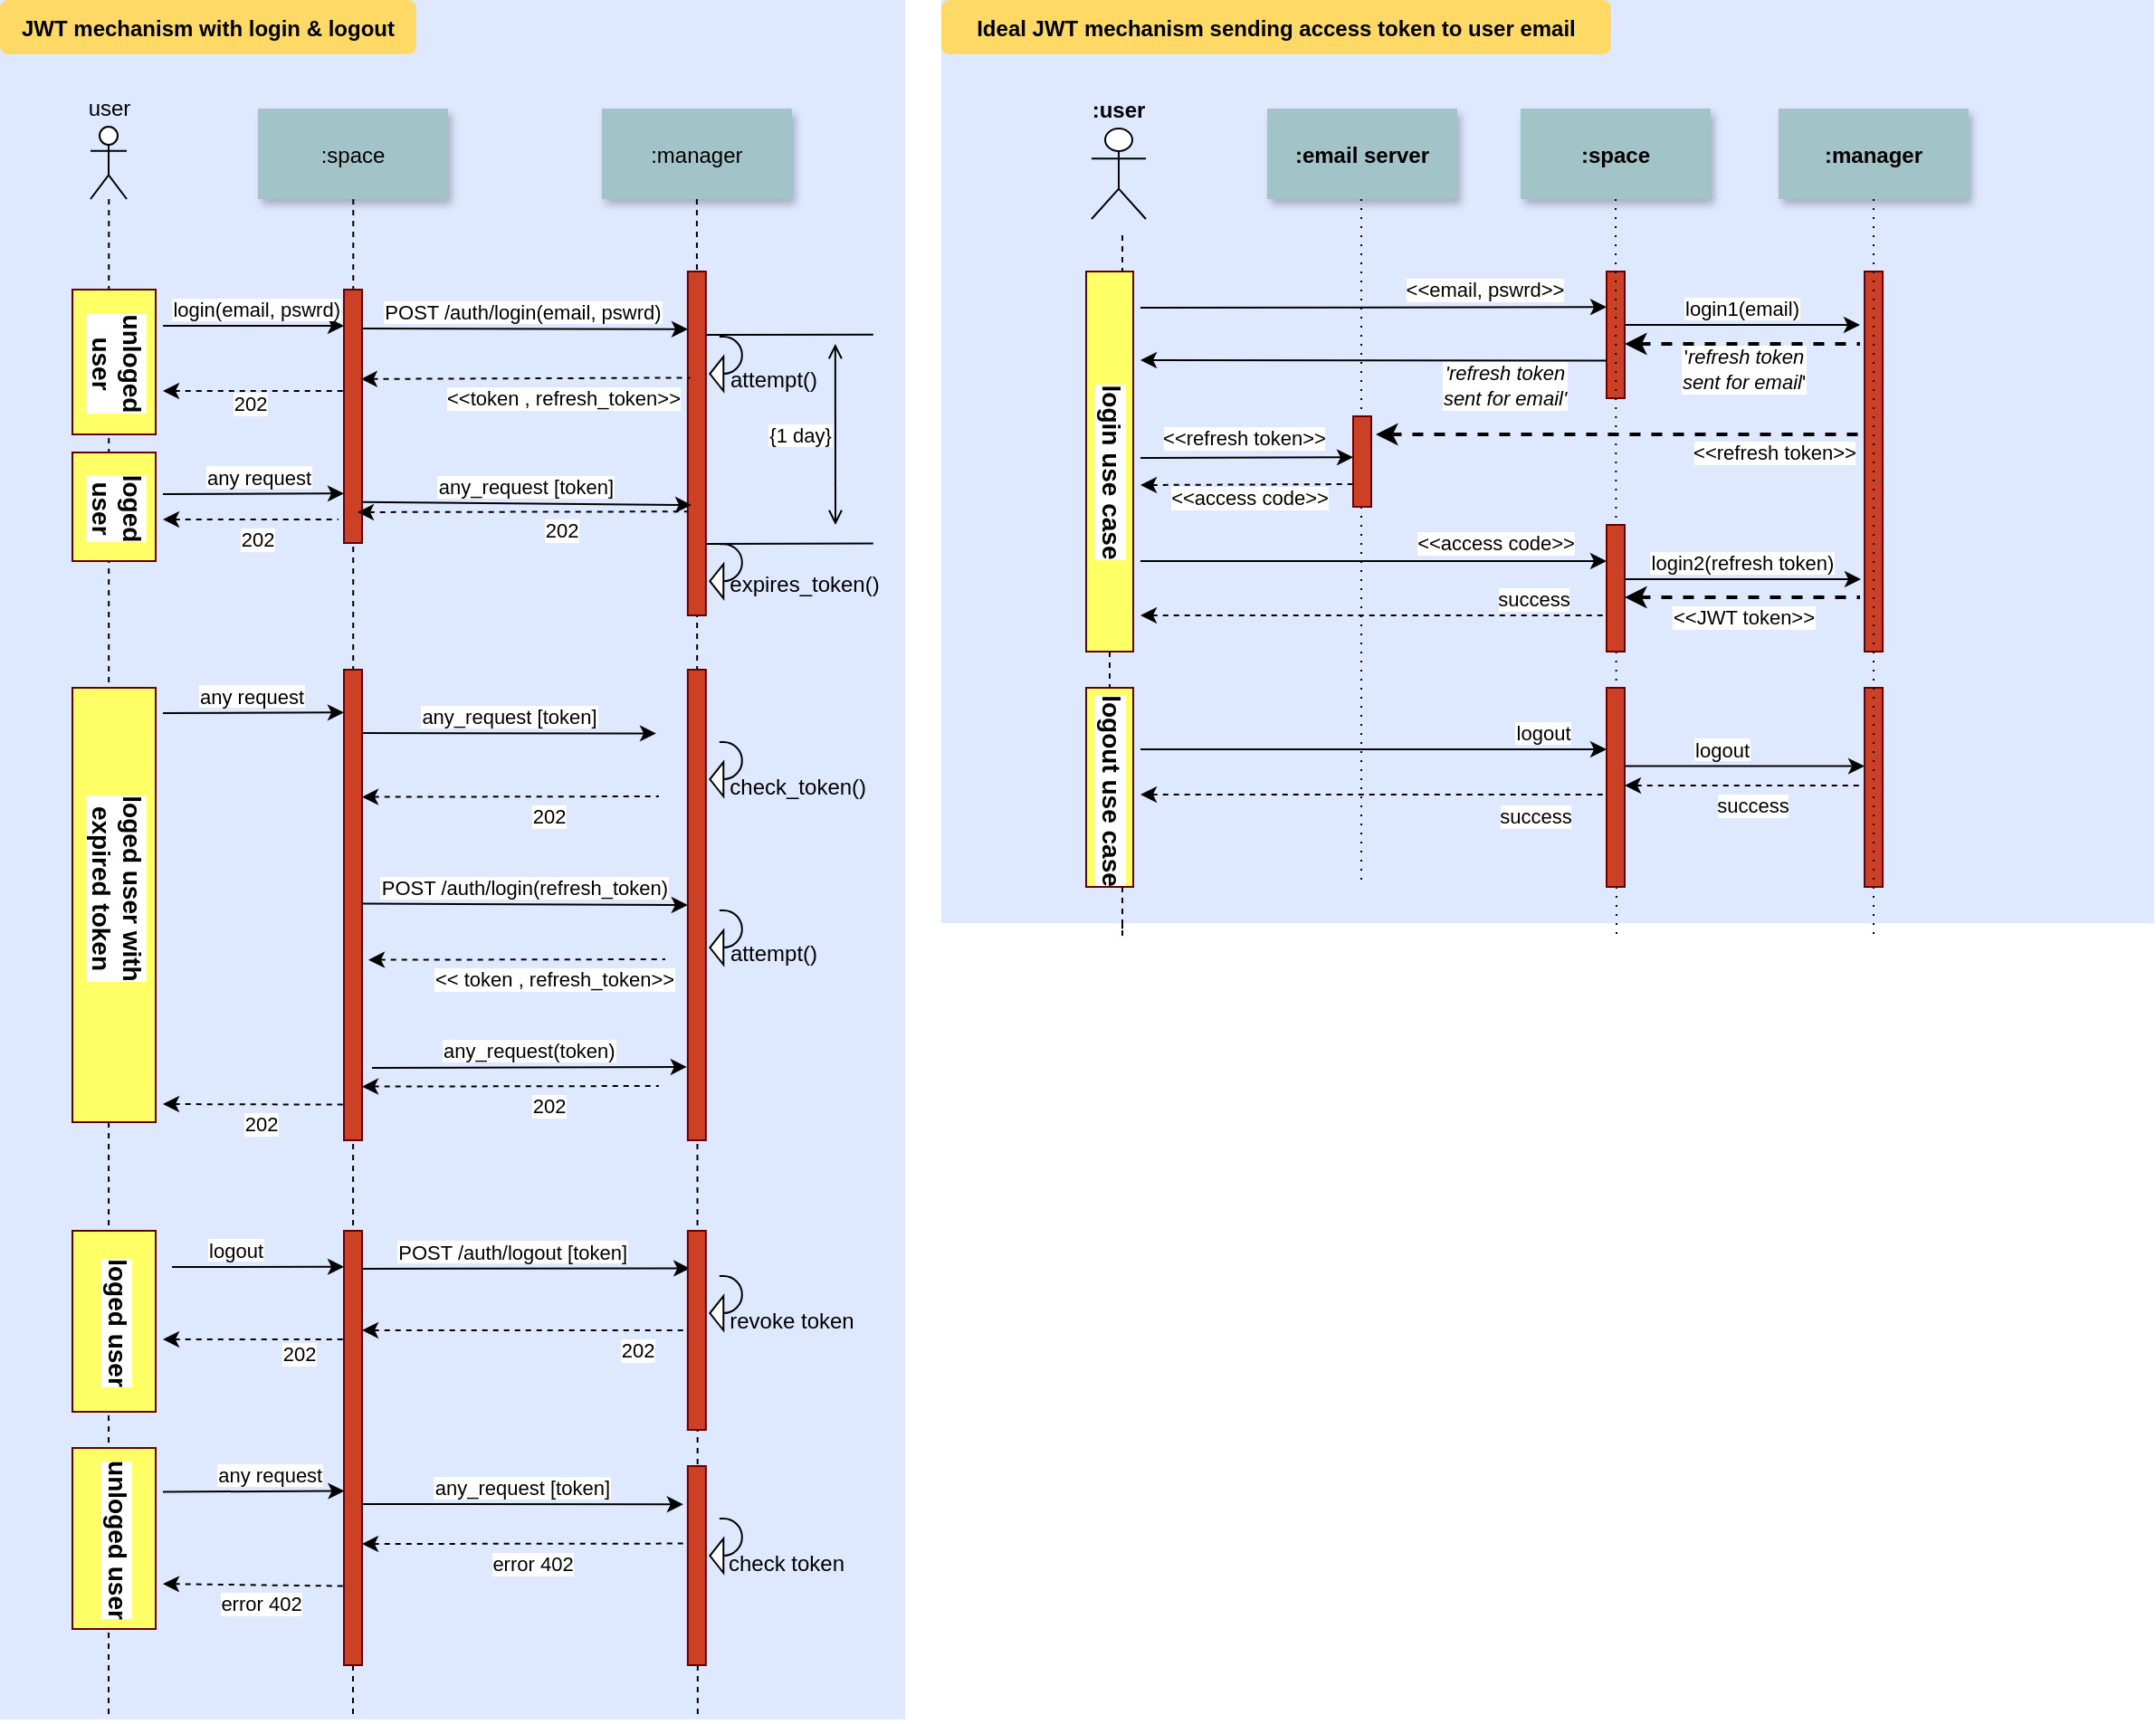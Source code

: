 <mxfile version="13.5.3" type="device"><diagram name="Page-1" id="9361dd3d-8414-5efd-6122-117bd74ce7a7"><mxGraphModel dx="1126" dy="624" grid="1" gridSize="10" guides="1" tooltips="1" connect="1" arrows="1" fold="1" page="0" pageScale="1.5" pageWidth="826" pageHeight="1169" background="#ffffff" math="0" shadow="0"><root><mxCell id="0"/><mxCell id="1" parent="0"/><mxCell id="69" value="" style="fillColor=#DEE8FF;strokeColor=none" parent="1" vertex="1"><mxGeometry x="10" width="500" height="950" as="geometry"/></mxCell><mxCell id="6tlUhuIi8tDVQOnIdH7v-151" value="" style="edgeStyle=elbowEdgeStyle;elbow=horizontal;endArrow=none;dashed=1" parent="1" edge="1"><mxGeometry x="94.0" y="310" width="100" height="100" as="geometry"><mxPoint x="70.143" y="110" as="sourcePoint"/><mxPoint x="70" y="950.0" as="targetPoint"/></mxGeometry></mxCell><mxCell id="8" value="" style="edgeStyle=none;endArrow=none;dashed=1" parent="1" source="7" edge="1"><mxGeometry x="319.765" y="165" width="100" height="100" as="geometry"><mxPoint x="394.689" y="110" as="sourcePoint"/><mxPoint x="395.43" y="950" as="targetPoint"/></mxGeometry></mxCell><mxCell id="33" value="" style="edgeStyle=elbowEdgeStyle;elbow=horizontal;endArrow=none;dashed=1" parent="1" edge="1"><mxGeometry x="229.0" y="310" width="100" height="100" as="geometry"><mxPoint x="205.143" y="110" as="sourcePoint"/><mxPoint x="205" y="950" as="targetPoint"/></mxGeometry></mxCell><mxCell id="6tlUhuIi8tDVQOnIdH7v-146" value="" style="strokeColor=#660000;fillColor=#FFFF66;horizontal=1;" parent="1" vertex="1"><mxGeometry x="50" y="800" width="46" height="100" as="geometry"/></mxCell><mxCell id="6tlUhuIi8tDVQOnIdH7v-145" value="" style="strokeColor=#660000;fillColor=#FFFF66;horizontal=1;" parent="1" vertex="1"><mxGeometry x="50" y="680" width="46" height="100" as="geometry"/></mxCell><mxCell id="6tlUhuIi8tDVQOnIdH7v-141" value="" style="strokeColor=#660000;fillColor=#FFFF66;horizontal=1;" parent="1" vertex="1"><mxGeometry x="50" y="380" width="46" height="240" as="geometry"/></mxCell><mxCell id="6tlUhuIi8tDVQOnIdH7v-136" value="" style="strokeColor=#660000;fillColor=#FFFF66;horizontal=1;" parent="1" vertex="1"><mxGeometry x="50" y="250" width="46" height="60" as="geometry"/></mxCell><mxCell id="6tlUhuIi8tDVQOnIdH7v-134" value="" style="strokeColor=#660000;fillColor=#FFFF66;horizontal=1;" parent="1" vertex="1"><mxGeometry x="50" y="160" width="46" height="80" as="geometry"/></mxCell><mxCell id="HkiXsHCEsJmDDIfT9yJ9-106" value="" style="fillColor=#DEE8FF;strokeColor=none" parent="1" vertex="1"><mxGeometry x="530" width="670" height="510" as="geometry"/></mxCell><mxCell id="HkiXsHCEsJmDDIfT9yJ9-195" value="" style="strokeColor=#660000;fillColor=#FFFF66;horizontal=1;" parent="1" vertex="1"><mxGeometry x="610" y="380" width="26" height="110" as="geometry"/></mxCell><mxCell id="HkiXsHCEsJmDDIfT9yJ9-185" value="" style="strokeColor=#660000;fillColor=#FFFF66;horizontal=1;" parent="1" vertex="1"><mxGeometry x="610" y="150" width="26" height="210" as="geometry"/></mxCell><mxCell id="HkiXsHCEsJmDDIfT9yJ9-160" value="" style="edgeStyle=elbowEdgeStyle;elbow=horizontal;endArrow=none;dashed=1;dashPattern=1 4;" parent="1" source="HkiXsHCEsJmDDIfT9yJ9-150" edge="1"><mxGeometry x="787.5" y="310" width="100" height="100" as="geometry"><mxPoint x="763.172" y="110" as="sourcePoint"/><mxPoint x="762" y="490" as="targetPoint"/></mxGeometry></mxCell><mxCell id="2" value="" style="fillColor=#CC4125;strokeColor=#660000" parent="1" vertex="1"><mxGeometry x="200" y="160" width="10" height="140" as="geometry"/></mxCell><mxCell id="3" value="login(email, pswrd)" style="edgeStyle=none;verticalLabelPosition=top;verticalAlign=bottom;labelPosition=left;align=right" parent="1" edge="1"><mxGeometry width="100" height="100" as="geometry"><mxPoint x="100" y="180" as="sourcePoint"/><mxPoint x="200" y="180" as="targetPoint"/><mxPoint x="50" as="offset"/></mxGeometry></mxCell><mxCell id="4" value=":space" style="shadow=1;fillColor=#A2C4C9;strokeColor=none" parent="1" vertex="1"><mxGeometry x="152.5" y="60" width="105" height="50" as="geometry"/></mxCell><mxCell id="6" value="" style="fillColor=#CC4125;strokeColor=#660000" parent="1" vertex="1"><mxGeometry x="389.93" y="150" width="10" height="190" as="geometry"/></mxCell><mxCell id="7" value=":manager" style="shadow=1;fillColor=#A2C4C9;strokeColor=none" parent="1" vertex="1"><mxGeometry x="342.43" y="60" width="105" height="50" as="geometry"/></mxCell><mxCell id="9" value="POST /auth/login(email, pswrd)" style="edgeStyle=none;verticalLabelPosition=top;verticalAlign=bottom;entryX=0.007;entryY=0.168;entryDx=0;entryDy=0;entryPerimeter=0;" parent="1" edge="1" target="6"><mxGeometry width="100" height="100" as="geometry"><mxPoint x="210" y="181.5" as="sourcePoint"/><mxPoint x="372" y="182" as="targetPoint"/><mxPoint x="-1" as="offset"/></mxGeometry></mxCell><mxCell id="11" value="" style="edgeStyle=none;verticalLabelPosition=top;verticalAlign=bottom;endArrow=none;startArrow=classic;dashed=1;entryX=0.135;entryY=0.309;entryDx=0;entryDy=0;entryPerimeter=0;" parent="1" edge="1" target="6"><mxGeometry x="219.39" y="121.929" width="100" height="100" as="geometry"><mxPoint x="209.39" y="209.429" as="sourcePoint"/><mxPoint x="372.5" y="209.41" as="targetPoint"/></mxGeometry></mxCell><mxCell id="HkiXsHCEsJmDDIfT9yJ9-90" value="&amp;lt;&amp;lt;token , refresh_token&amp;gt;&amp;gt;" style="edgeLabel;html=1;align=center;verticalAlign=middle;resizable=0;points=[];" parent="11" vertex="1" connectable="0"><mxGeometry relative="1" as="geometry"><mxPoint x="20.43" y="10.42" as="offset"/></mxGeometry></mxCell><mxCell id="12" value="" style="edgeStyle=none;verticalLabelPosition=top;verticalAlign=bottom;labelPosition=left;align=right;endArrow=none;startArrow=classic;dashed=1" parent="1" edge="1"><mxGeometry x="110" y="115.999" width="100" height="100" as="geometry"><mxPoint x="100" y="216" as="sourcePoint"/><mxPoint x="200" y="215.999" as="targetPoint"/></mxGeometry></mxCell><mxCell id="HkiXsHCEsJmDDIfT9yJ9-94" value="202" style="edgeLabel;html=1;align=center;verticalAlign=middle;resizable=0;points=[];" parent="12" vertex="1" connectable="0"><mxGeometry relative="1" as="geometry"><mxPoint x="-2.33" y="7" as="offset"/></mxGeometry></mxCell><mxCell id="44" value="" style="edgeStyle=none;dashed=1;endArrow=none" parent="1" source="6tlUhuIi8tDVQOnIdH7v-107" edge="1"><mxGeometry x="50" y="290" width="100" height="100" as="geometry"><mxPoint x="50" y="390" as="sourcePoint"/><mxPoint x="205" y="480" as="targetPoint"/></mxGeometry></mxCell><mxCell id="52" value="" style="edgeStyle=none;endArrow=none;dashed=1" parent="1" source="6tlUhuIi8tDVQOnIdH7v-115" edge="1"><mxGeometry x="424.001" y="329.697" width="100" height="100" as="geometry"><mxPoint x="499.166" y="274.697" as="sourcePoint"/><mxPoint x="395.43" y="480" as="targetPoint"/></mxGeometry></mxCell><mxCell id="71" value="JWT mechanism with login &amp; logout" style="rounded=1;fontStyle=1;fillColor=#FFD966;strokeColor=none" parent="1" vertex="1"><mxGeometry x="10" width="230" height="30" as="geometry"/></mxCell><mxCell id="HkiXsHCEsJmDDIfT9yJ9-89" value="" style="shape=umlActor;verticalLabelPosition=bottom;verticalAlign=top;html=1;outlineConnect=0;" parent="1" vertex="1"><mxGeometry x="60" y="70" width="20" height="40" as="geometry"/></mxCell><mxCell id="HkiXsHCEsJmDDIfT9yJ9-98" value="logout" style="edgeStyle=none;verticalLabelPosition=top;verticalAlign=bottom;labelPosition=left;align=right;entryX=0;entryY=0.083;entryDx=0;entryDy=0;entryPerimeter=0;" parent="1" target="HkiXsHCEsJmDDIfT9yJ9-99" edge="1"><mxGeometry x="-5" y="320" width="100" height="100" as="geometry"><mxPoint x="105" y="700" as="sourcePoint"/><mxPoint x="195" y="700" as="targetPoint"/><mxPoint x="5" as="offset"/></mxGeometry></mxCell><mxCell id="HkiXsHCEsJmDDIfT9yJ9-99" value="" style="fillColor=#CC4125;strokeColor=#660000" parent="1" vertex="1"><mxGeometry x="200" y="680" width="10" height="240" as="geometry"/></mxCell><mxCell id="HkiXsHCEsJmDDIfT9yJ9-100" value="POST /auth/logout [token]" style="edgeStyle=none;verticalLabelPosition=top;verticalAlign=bottom;labelPosition=left;align=right;entryX=0.117;entryY=0.189;entryDx=0;entryDy=0;entryPerimeter=0;" parent="1" target="HkiXsHCEsJmDDIfT9yJ9-101" edge="1"><mxGeometry width="100" height="100" as="geometry"><mxPoint x="210" y="701" as="sourcePoint"/><mxPoint x="366" y="697" as="targetPoint"/><mxPoint x="58" as="offset"/></mxGeometry></mxCell><mxCell id="HkiXsHCEsJmDDIfT9yJ9-101" value="" style="fillColor=#CC4125;strokeColor=#660000" parent="1" vertex="1"><mxGeometry x="389.93" y="680" width="10" height="110" as="geometry"/></mxCell><mxCell id="HkiXsHCEsJmDDIfT9yJ9-102" value="" style="edgeStyle=none;verticalLabelPosition=top;verticalAlign=bottom;endArrow=none;startArrow=classic;dashed=1;entryX=0;entryY=0.5;entryDx=0;entryDy=0;" parent="1" target="HkiXsHCEsJmDDIfT9yJ9-101" edge="1"><mxGeometry x="215" y="647.499" width="100" height="100" as="geometry"><mxPoint x="210" y="735" as="sourcePoint"/><mxPoint x="335" y="734.999" as="targetPoint"/></mxGeometry></mxCell><mxCell id="HkiXsHCEsJmDDIfT9yJ9-103" value="202" style="edgeLabel;html=1;align=center;verticalAlign=middle;resizable=0;points=[];" parent="HkiXsHCEsJmDDIfT9yJ9-102" vertex="1" connectable="0"><mxGeometry relative="1" as="geometry"><mxPoint x="61.55" y="10.42" as="offset"/></mxGeometry></mxCell><mxCell id="HkiXsHCEsJmDDIfT9yJ9-104" value="" style="edgeStyle=none;verticalLabelPosition=top;verticalAlign=bottom;endArrow=none;startArrow=classic;dashed=1" parent="1" edge="1"><mxGeometry x="70" y="652.499" width="100" height="100" as="geometry"><mxPoint x="100" y="740" as="sourcePoint"/><mxPoint x="200" y="740" as="targetPoint"/></mxGeometry></mxCell><mxCell id="HkiXsHCEsJmDDIfT9yJ9-105" value="202" style="edgeLabel;html=1;align=center;verticalAlign=middle;resizable=0;points=[];" parent="HkiXsHCEsJmDDIfT9yJ9-104" vertex="1" connectable="0"><mxGeometry relative="1" as="geometry"><mxPoint x="24.86" y="8" as="offset"/></mxGeometry></mxCell><mxCell id="HkiXsHCEsJmDDIfT9yJ9-108" value="" style="edgeStyle=none;verticalLabelPosition=top;verticalAlign=bottom;labelPosition=left;align=right" parent="1" edge="1"><mxGeometry width="100" height="100" as="geometry"><mxPoint x="640" y="170" as="sourcePoint"/><mxPoint x="897.5" y="169.66" as="targetPoint"/><mxPoint x="101" as="offset"/></mxGeometry></mxCell><mxCell id="HkiXsHCEsJmDDIfT9yJ9-109" value=":space" style="shadow=1;fillColor=#A2C4C9;strokeColor=none;fontStyle=1" parent="1" vertex="1"><mxGeometry x="850" y="60" width="105" height="50" as="geometry"/></mxCell><mxCell id="HkiXsHCEsJmDDIfT9yJ9-110" value="" style="fillColor=#CC4125;strokeColor=#660000" parent="1" vertex="1"><mxGeometry x="1040" y="150" width="10" height="210" as="geometry"/></mxCell><mxCell id="HkiXsHCEsJmDDIfT9yJ9-111" value=":manager" style="shadow=1;fillColor=#A2C4C9;strokeColor=none;fontStyle=1" parent="1" vertex="1"><mxGeometry x="992.5" y="60" width="105" height="50" as="geometry"/></mxCell><mxCell id="HkiXsHCEsJmDDIfT9yJ9-113" value="login1(email)" style="edgeStyle=none;verticalLabelPosition=top;verticalAlign=bottom" parent="1" edge="1"><mxGeometry x="917.5" y="92" width="100" height="100" as="geometry"><mxPoint x="907.5" y="179.5" as="sourcePoint"/><mxPoint x="1037.5" y="179.5" as="targetPoint"/></mxGeometry></mxCell><mxCell id="HkiXsHCEsJmDDIfT9yJ9-114" value="" style="edgeStyle=none;verticalLabelPosition=top;verticalAlign=bottom;endArrow=none;startArrow=classic;dashed=1;strokeWidth=2;" parent="1" edge="1"><mxGeometry x="917.5" y="102.499" width="100" height="100" as="geometry"><mxPoint x="907.5" y="189.999" as="sourcePoint"/><mxPoint x="1037.5" y="189.999" as="targetPoint"/></mxGeometry></mxCell><mxCell id="HkiXsHCEsJmDDIfT9yJ9-115" value="'&lt;i&gt;refresh token&lt;br&gt;sent for email&lt;/i&gt;'" style="edgeLabel;html=1;align=center;verticalAlign=middle;resizable=0;points=[];" parent="HkiXsHCEsJmDDIfT9yJ9-114" vertex="1" connectable="0"><mxGeometry relative="1" as="geometry"><mxPoint y="14" as="offset"/></mxGeometry></mxCell><mxCell id="HkiXsHCEsJmDDIfT9yJ9-151" value="&amp;lt;&amp;lt;refresh token&amp;gt;&amp;gt;" style="edgeLabel;html=1;align=center;verticalAlign=middle;resizable=0;points=[];" parent="HkiXsHCEsJmDDIfT9yJ9-114" vertex="1" connectable="0"><mxGeometry relative="1" as="geometry"><mxPoint x="17.5" y="60" as="offset"/></mxGeometry></mxCell><mxCell id="HkiXsHCEsJmDDIfT9yJ9-163" value="&amp;lt;&amp;lt;access code&amp;gt;&amp;gt;" style="edgeLabel;html=1;align=center;verticalAlign=middle;resizable=0;points=[];" parent="HkiXsHCEsJmDDIfT9yJ9-114" vertex="1" connectable="0"><mxGeometry relative="1" as="geometry"><mxPoint x="-272.33" y="85" as="offset"/></mxGeometry></mxCell><mxCell id="HkiXsHCEsJmDDIfT9yJ9-116" value="" style="edgeStyle=none;verticalLabelPosition=top;verticalAlign=bottom;labelPosition=left;align=right;endArrow=none;startArrow=classic;dashed=1;entryX=0;entryY=0.75;entryDx=0;entryDy=0;" parent="1" target="HkiXsHCEsJmDDIfT9yJ9-159" edge="1"><mxGeometry x="660" y="169.999" width="100" height="100" as="geometry"><mxPoint x="640" y="268" as="sourcePoint"/><mxPoint x="750" y="269.999" as="targetPoint"/></mxGeometry></mxCell><mxCell id="HkiXsHCEsJmDDIfT9yJ9-119" value="" style="edgeStyle=none;dashed=1;endArrow=none;exitX=0.5;exitY=1;exitDx=0;exitDy=0;dashPattern=1 4;" parent="1" source="HkiXsHCEsJmDDIfT9yJ9-187" edge="1"><mxGeometry x="747.5" y="285" width="100" height="100" as="geometry"><mxPoint x="747.5" y="385" as="sourcePoint"/><mxPoint x="903" y="485" as="targetPoint"/></mxGeometry></mxCell><mxCell id="HkiXsHCEsJmDDIfT9yJ9-121" value="Ideal JWT mechanism sending access token to user email" style="rounded=1;fontStyle=1;fillColor=#FFD966;strokeColor=none" parent="1" vertex="1"><mxGeometry x="530" width="370" height="30" as="geometry"/></mxCell><mxCell id="HkiXsHCEsJmDDIfT9yJ9-122" value="" style="shape=umlActor;verticalLabelPosition=bottom;verticalAlign=top;html=1;outlineConnect=0;" parent="1" vertex="1"><mxGeometry x="613" y="71" width="30" height="50" as="geometry"/></mxCell><mxCell id="HkiXsHCEsJmDDIfT9yJ9-124" value="" style="edgeStyle=none;verticalLabelPosition=top;verticalAlign=bottom;endArrow=none;startArrow=classic;dashed=1;strokeWidth=2;" parent="1" edge="1"><mxGeometry x="920" y="167.159" width="100" height="100" as="geometry"><mxPoint x="770" y="240" as="sourcePoint"/><mxPoint x="1040" y="240" as="targetPoint"/></mxGeometry></mxCell><mxCell id="HkiXsHCEsJmDDIfT9yJ9-127" value="logout" style="edgeStyle=none;verticalLabelPosition=top;verticalAlign=bottom;labelPosition=left;align=right;entryX=0;entryY=0.5;entryDx=0;entryDy=0;" parent="1" edge="1"><mxGeometry y="-21" width="100" height="100" as="geometry"><mxPoint x="640" y="414" as="sourcePoint"/><mxPoint x="897.5" y="414" as="targetPoint"/><mxPoint x="111" as="offset"/></mxGeometry></mxCell><mxCell id="HkiXsHCEsJmDDIfT9yJ9-129" value="logout" style="edgeStyle=none;verticalLabelPosition=top;verticalAlign=bottom;labelPosition=left;align=right;" parent="1" edge="1"><mxGeometry x="797" y="43.31" width="100" height="100" as="geometry"><mxPoint x="907" y="423.31" as="sourcePoint"/><mxPoint x="1040" y="423.31" as="targetPoint"/><mxPoint x="5" as="offset"/></mxGeometry></mxCell><mxCell id="HkiXsHCEsJmDDIfT9yJ9-131" value="" style="edgeStyle=none;verticalLabelPosition=top;verticalAlign=bottom;endArrow=none;startArrow=classic;dashed=1" parent="1" edge="1"><mxGeometry x="917.5" y="346.499" width="100" height="100" as="geometry"><mxPoint x="907.5" y="433.999" as="sourcePoint"/><mxPoint x="1037.5" y="433.999" as="targetPoint"/></mxGeometry></mxCell><mxCell id="HkiXsHCEsJmDDIfT9yJ9-132" value="success" style="edgeLabel;html=1;align=center;verticalAlign=middle;resizable=0;points=[];" parent="HkiXsHCEsJmDDIfT9yJ9-131" vertex="1" connectable="0"><mxGeometry relative="1" as="geometry"><mxPoint x="5" y="10.42" as="offset"/></mxGeometry></mxCell><mxCell id="HkiXsHCEsJmDDIfT9yJ9-133" value="" style="edgeStyle=none;verticalLabelPosition=top;verticalAlign=bottom;endArrow=none;startArrow=classic;dashed=1" parent="1" edge="1"><mxGeometry x="777.5" y="351.499" width="100" height="100" as="geometry"><mxPoint x="640" y="439" as="sourcePoint"/><mxPoint x="897.5" y="438.999" as="targetPoint"/></mxGeometry></mxCell><mxCell id="HkiXsHCEsJmDDIfT9yJ9-158" value="success" style="edgeLabel;html=1;align=center;verticalAlign=middle;resizable=0;points=[];" parent="HkiXsHCEsJmDDIfT9yJ9-133" vertex="1" connectable="0"><mxGeometry relative="1" as="geometry"><mxPoint x="89" y="12.0" as="offset"/></mxGeometry></mxCell><mxCell id="HkiXsHCEsJmDDIfT9yJ9-150" value=":email server" style="shadow=1;fillColor=#A2C4C9;strokeColor=none;fontStyle=1" parent="1" vertex="1"><mxGeometry x="710" y="60" width="105" height="50" as="geometry"/></mxCell><mxCell id="HkiXsHCEsJmDDIfT9yJ9-159" value="" style="fillColor=#CC4125;strokeColor=#660000" parent="1" vertex="1"><mxGeometry x="757.5" y="230" width="10" height="50" as="geometry"/></mxCell><mxCell id="HkiXsHCEsJmDDIfT9yJ9-161" value="login2(refresh token)" style="edgeStyle=none;verticalLabelPosition=top;verticalAlign=bottom" parent="1" edge="1"><mxGeometry x="917.5" y="232.5" width="100" height="100" as="geometry"><mxPoint x="907.5" y="320.0" as="sourcePoint"/><mxPoint x="1038" y="320" as="targetPoint"/></mxGeometry></mxCell><mxCell id="HkiXsHCEsJmDDIfT9yJ9-107" value="" style="fillColor=#CC4125;strokeColor=#660000" parent="1" vertex="1"><mxGeometry x="897.5" y="150" width="10" height="70" as="geometry"/></mxCell><mxCell id="HkiXsHCEsJmDDIfT9yJ9-162" value="" style="edgeStyle=none;dashed=1;endArrow=none;exitX=0.5;exitY=1;exitDx=0;exitDy=0;dashPattern=1 4;" parent="1" source="HkiXsHCEsJmDDIfT9yJ9-109" edge="1"><mxGeometry x="747.5" y="300" width="100" height="100" as="geometry"><mxPoint x="902.5" y="110" as="sourcePoint"/><mxPoint x="903" y="520" as="targetPoint"/></mxGeometry></mxCell><mxCell id="HkiXsHCEsJmDDIfT9yJ9-164" value="" style="edgeStyle=none;verticalLabelPosition=top;verticalAlign=bottom;labelPosition=left;align=right" parent="1" edge="1"><mxGeometry x="557.5" y="-127.34" width="100" height="100" as="geometry"><mxPoint x="640" y="253" as="sourcePoint"/><mxPoint x="757.5" y="252.66" as="targetPoint"/><mxPoint x="5" as="offset"/></mxGeometry></mxCell><mxCell id="HkiXsHCEsJmDDIfT9yJ9-166" value="" style="edgeStyle=none;verticalLabelPosition=top;verticalAlign=bottom;labelPosition=left;align=right" parent="1" edge="1"><mxGeometry y="-30" width="100" height="100" as="geometry"><mxPoint x="640" y="310" as="sourcePoint"/><mxPoint x="897.5" y="310" as="targetPoint"/><mxPoint x="111" y="-20" as="offset"/></mxGeometry></mxCell><mxCell id="HkiXsHCEsJmDDIfT9yJ9-167" value="" style="fillColor=#CC4125;strokeColor=#660000" parent="1" vertex="1"><mxGeometry x="897.5" y="290" width="10" height="70" as="geometry"/></mxCell><mxCell id="HkiXsHCEsJmDDIfT9yJ9-169" value="" style="edgeStyle=none;verticalLabelPosition=top;verticalAlign=bottom;endArrow=none;startArrow=classic;dashed=1;strokeWidth=2;" parent="1" edge="1"><mxGeometry x="917.5" y="242.499" width="100" height="100" as="geometry"><mxPoint x="907.5" y="329.999" as="sourcePoint"/><mxPoint x="1037.5" y="329.999" as="targetPoint"/></mxGeometry></mxCell><mxCell id="HkiXsHCEsJmDDIfT9yJ9-170" value="&amp;lt;&amp;lt;JWT token&amp;gt;&amp;gt;" style="edgeLabel;html=1;align=center;verticalAlign=middle;resizable=0;points=[];" parent="HkiXsHCEsJmDDIfT9yJ9-169" vertex="1" connectable="0"><mxGeometry relative="1" as="geometry"><mxPoint y="10.59" as="offset"/></mxGeometry></mxCell><mxCell id="HkiXsHCEsJmDDIfT9yJ9-173" value="" style="edgeStyle=none;verticalLabelPosition=top;verticalAlign=bottom;endArrow=none;startArrow=classic;dashed=1" parent="1" edge="1"><mxGeometry x="777.5" y="252.499" width="100" height="100" as="geometry"><mxPoint x="640" y="340" as="sourcePoint"/><mxPoint x="897.5" y="339.999" as="targetPoint"/></mxGeometry></mxCell><mxCell id="HkiXsHCEsJmDDIfT9yJ9-175" value="success" style="edgeLabel;html=1;align=center;verticalAlign=middle;resizable=0;points=[];" parent="HkiXsHCEsJmDDIfT9yJ9-173" vertex="1" connectable="0"><mxGeometry relative="1" as="geometry"><mxPoint x="88" y="-9.66" as="offset"/></mxGeometry></mxCell><mxCell id="HkiXsHCEsJmDDIfT9yJ9-190" value="&amp;lt;&amp;lt;access code&amp;gt;&amp;gt;" style="edgeLabel;html=1;align=center;verticalAlign=middle;resizable=0;points=[];" parent="HkiXsHCEsJmDDIfT9yJ9-173" vertex="1" connectable="0"><mxGeometry relative="1" as="geometry"><mxPoint x="67" y="-40" as="offset"/></mxGeometry></mxCell><mxCell id="HkiXsHCEsJmDDIfT9yJ9-191" value="&amp;lt;&amp;lt;email, pswrd&amp;gt;&amp;gt;" style="edgeLabel;html=1;align=center;verticalAlign=middle;resizable=0;points=[];" parent="HkiXsHCEsJmDDIfT9yJ9-173" vertex="1" connectable="0"><mxGeometry relative="1" as="geometry"><mxPoint x="61" y="-180" as="offset"/></mxGeometry></mxCell><mxCell id="HkiXsHCEsJmDDIfT9yJ9-178" value="" style="edgeStyle=elbowEdgeStyle;elbow=horizontal;endArrow=none;dashed=1;" parent="1" source="HkiXsHCEsJmDDIfT9yJ9-195" edge="1"><mxGeometry x="655.5" y="330" width="100" height="100" as="geometry"><mxPoint x="630" y="130" as="sourcePoint"/><mxPoint x="630" y="510" as="targetPoint"/><Array as="points"><mxPoint x="630" y="520"/></Array></mxGeometry></mxCell><mxCell id="HkiXsHCEsJmDDIfT9yJ9-180" value="&lt;b&gt;:user&lt;/b&gt;" style="text;html=1;strokeColor=none;fillColor=none;align=center;verticalAlign=middle;whiteSpace=wrap;rounded=0;" parent="1" vertex="1"><mxGeometry x="608" y="51" width="40" height="20" as="geometry"/></mxCell><mxCell id="HkiXsHCEsJmDDIfT9yJ9-181" value="" style="edgeStyle=none;verticalLabelPosition=top;verticalAlign=bottom;endArrow=none;startArrow=classic;strokeWidth=1;" parent="1" edge="1"><mxGeometry x="777.5" y="111.789" width="100" height="100" as="geometry"><mxPoint x="640" y="199" as="sourcePoint"/><mxPoint x="897.5" y="199.289" as="targetPoint"/></mxGeometry></mxCell><mxCell id="HkiXsHCEsJmDDIfT9yJ9-182" value="&lt;i&gt;'refresh token&lt;br&gt;sent for email'&lt;/i&gt;" style="edgeLabel;html=1;align=center;verticalAlign=middle;resizable=0;points=[];" parent="HkiXsHCEsJmDDIfT9yJ9-181" vertex="1" connectable="0"><mxGeometry relative="1" as="geometry"><mxPoint x="72.0" y="13.86" as="offset"/></mxGeometry></mxCell><mxCell id="HkiXsHCEsJmDDIfT9yJ9-183" value="&amp;lt;&amp;lt;refresh token&amp;gt;&amp;gt;" style="edgeLabel;html=1;align=center;verticalAlign=middle;resizable=0;points=[];" parent="HkiXsHCEsJmDDIfT9yJ9-181" vertex="1" connectable="0"><mxGeometry relative="1" as="geometry"><mxPoint x="-72.0" y="42.86" as="offset"/></mxGeometry></mxCell><mxCell id="HkiXsHCEsJmDDIfT9yJ9-184" value="&lt;div style=&quot;font-size: 14px;&quot;&gt;login use case&lt;/div&gt;" style="edgeLabel;html=1;align=center;verticalAlign=middle;resizable=0;points=[];rotation=90;fontStyle=1;fontSize=14;" parent="HkiXsHCEsJmDDIfT9yJ9-181" vertex="1" connectable="0"><mxGeometry relative="1" as="geometry"><mxPoint x="-145" y="60.86" as="offset"/></mxGeometry></mxCell><mxCell id="HkiXsHCEsJmDDIfT9yJ9-199" value="&lt;div style=&quot;font-size: 14px&quot;&gt;logout use case&lt;/div&gt;" style="edgeLabel;html=1;align=center;verticalAlign=middle;resizable=0;points=[];rotation=90;fontStyle=1;fontSize=14;" parent="HkiXsHCEsJmDDIfT9yJ9-181" vertex="1" connectable="0"><mxGeometry relative="1" as="geometry"><mxPoint x="-145" y="236.86" as="offset"/></mxGeometry></mxCell><mxCell id="6tlUhuIi8tDVQOnIdH7v-135" value="&lt;div&gt;unloged&lt;/div&gt;&lt;div&gt; user&lt;/div&gt;" style="edgeLabel;html=1;align=center;verticalAlign=middle;resizable=0;points=[];rotation=90;fontStyle=1;fontSize=14;" parent="HkiXsHCEsJmDDIfT9yJ9-181" vertex="1" connectable="0"><mxGeometry relative="1" as="geometry"><mxPoint x="-694" y="0.86" as="offset"/></mxGeometry></mxCell><mxCell id="6tlUhuIi8tDVQOnIdH7v-137" value="&lt;div&gt;loged&lt;/div&gt;&lt;div&gt; user&lt;/div&gt;" style="edgeLabel;html=1;align=center;verticalAlign=middle;resizable=0;points=[];rotation=90;fontStyle=1;fontSize=14;" parent="HkiXsHCEsJmDDIfT9yJ9-181" vertex="1" connectable="0"><mxGeometry relative="1" as="geometry"><mxPoint x="-694" y="80.86" as="offset"/></mxGeometry></mxCell><mxCell id="6tlUhuIi8tDVQOnIdH7v-140" value="loged user with &lt;br&gt;&lt;div&gt;expired token&lt;/div&gt;" style="edgeLabel;html=1;align=center;verticalAlign=middle;resizable=0;points=[];rotation=90;fontStyle=1;fontSize=14;" parent="HkiXsHCEsJmDDIfT9yJ9-181" vertex="1" connectable="0"><mxGeometry relative="1" as="geometry"><mxPoint x="-694" y="290.86" as="offset"/></mxGeometry></mxCell><mxCell id="6tlUhuIi8tDVQOnIdH7v-144" value="loged user" style="edgeLabel;html=1;align=center;verticalAlign=middle;resizable=0;points=[];rotation=90;fontStyle=1;fontSize=14;" parent="HkiXsHCEsJmDDIfT9yJ9-181" vertex="1" connectable="0"><mxGeometry relative="1" as="geometry"><mxPoint x="-694" y="530.86" as="offset"/></mxGeometry></mxCell><mxCell id="6tlUhuIi8tDVQOnIdH7v-147" value="&lt;div&gt;unloged user&lt;br&gt;&lt;/div&gt;" style="edgeLabel;html=1;align=center;verticalAlign=middle;resizable=0;points=[];rotation=90;fontStyle=1;fontSize=14;" parent="HkiXsHCEsJmDDIfT9yJ9-181" vertex="1" connectable="0"><mxGeometry relative="1" as="geometry"><mxPoint x="-694" y="650.86" as="offset"/></mxGeometry></mxCell><mxCell id="HkiXsHCEsJmDDIfT9yJ9-186" value="" style="edgeStyle=elbowEdgeStyle;elbow=horizontal;endArrow=none;dashed=1;" parent="1" target="HkiXsHCEsJmDDIfT9yJ9-185" edge="1"><mxGeometry x="655.5" y="330" width="100" height="100" as="geometry"><mxPoint x="630" y="130" as="sourcePoint"/><mxPoint x="630" y="510" as="targetPoint"/></mxGeometry></mxCell><mxCell id="HkiXsHCEsJmDDIfT9yJ9-187" value="" style="fillColor=#CC4125;strokeColor=#660000" parent="1" vertex="1"><mxGeometry x="897.5" y="380" width="10" height="110" as="geometry"/></mxCell><mxCell id="HkiXsHCEsJmDDIfT9yJ9-193" value="" style="fillColor=#CC4125;strokeColor=#660000" parent="1" vertex="1"><mxGeometry x="1040" y="380" width="10" height="110" as="geometry"/></mxCell><mxCell id="HkiXsHCEsJmDDIfT9yJ9-194" value="" style="edgeStyle=none;endArrow=none;dashed=1;exitX=0.5;exitY=1;exitDx=0;exitDy=0;dashPattern=1 4;" parent="1" source="HkiXsHCEsJmDDIfT9yJ9-111" edge="1"><mxGeometry x="1074.071" y="339.697" width="100" height="100" as="geometry"><mxPoint x="1045" y="110" as="sourcePoint"/><mxPoint x="1045" y="520" as="targetPoint"/></mxGeometry></mxCell><mxCell id="HkiXsHCEsJmDDIfT9yJ9-196" value="" style="edgeStyle=elbowEdgeStyle;elbow=horizontal;endArrow=none;dashed=1;" parent="1" source="HkiXsHCEsJmDDIfT9yJ9-185" target="HkiXsHCEsJmDDIfT9yJ9-195" edge="1"><mxGeometry x="655.5" y="330" width="100" height="100" as="geometry"><mxPoint x="630" y="360" as="sourcePoint"/><mxPoint x="630" y="510" as="targetPoint"/></mxGeometry></mxCell><mxCell id="6tlUhuIi8tDVQOnIdH7v-73" value="{1 day}" style="edgeStyle=elbowEdgeStyle;elbow=horizontal;startArrow=open;endArrow=open;labelPosition=left;align=right" parent="1" edge="1"><mxGeometry x="351.136" y="199.17" width="100" height="100" as="geometry"><mxPoint x="471.43" y="190" as="sourcePoint"/><mxPoint x="471.43" y="290" as="targetPoint"/></mxGeometry></mxCell><mxCell id="6tlUhuIi8tDVQOnIdH7v-74" value="" style="edgeStyle=elbowEdgeStyle;elbow=vertical;endArrow=none;entryX=0.75;entryY=0.718;entryDx=0;entryDy=0;entryPerimeter=0;" parent="1" edge="1"><mxGeometry x="352.43" y="134.83" width="100" height="100" as="geometry"><mxPoint x="492.43" y="184.83" as="sourcePoint"/><mxPoint x="399.93" y="184.9" as="targetPoint"/></mxGeometry></mxCell><mxCell id="6tlUhuIi8tDVQOnIdH7v-75" value="any request" style="edgeStyle=none;verticalLabelPosition=top;verticalAlign=bottom;labelPosition=left;align=right" parent="1" edge="1"><mxGeometry x="-1" y="-17.34" width="100" height="100" as="geometry"><mxPoint x="100" y="273" as="sourcePoint"/><mxPoint x="200.0" y="272.66" as="targetPoint"/><mxPoint x="34" as="offset"/></mxGeometry></mxCell><mxCell id="6tlUhuIi8tDVQOnIdH7v-77" value="any request" style="edgeStyle=none;verticalLabelPosition=top;verticalAlign=bottom;labelPosition=left;align=right" parent="1" edge="1"><mxGeometry width="100" height="100" as="geometry"><mxPoint x="100" y="394" as="sourcePoint"/><mxPoint x="200" y="393.66" as="targetPoint"/><mxPoint x="30" as="offset"/></mxGeometry></mxCell><mxCell id="6tlUhuIi8tDVQOnIdH7v-78" value="any_request [token]" style="edgeStyle=none;verticalLabelPosition=top;verticalAlign=bottom;entryX=-0.05;entryY=0.165;entryDx=0;entryDy=0;entryPerimeter=0;" parent="1" edge="1"><mxGeometry x="220.5" y="317.5" width="100" height="100" as="geometry"><mxPoint x="210.5" y="405" as="sourcePoint"/><mxPoint x="372.5" y="405.2" as="targetPoint"/></mxGeometry></mxCell><mxCell id="6tlUhuIi8tDVQOnIdH7v-79" value="" style="edgeStyle=none;verticalLabelPosition=top;verticalAlign=bottom;endArrow=none;startArrow=classic;dashed=1;entryX=0.15;entryY=0.276;entryDx=0;entryDy=0;entryPerimeter=0;" parent="1" edge="1"><mxGeometry x="220" y="352.819" width="100" height="100" as="geometry"><mxPoint x="210" y="440.319" as="sourcePoint"/><mxPoint x="374" y="440.0" as="targetPoint"/></mxGeometry></mxCell><mxCell id="6tlUhuIi8tDVQOnIdH7v-80" value="202" style="edgeLabel;html=1;align=center;verticalAlign=middle;resizable=0;points=[];" parent="6tlUhuIi8tDVQOnIdH7v-79" vertex="1" connectable="0"><mxGeometry relative="1" as="geometry"><mxPoint x="20.43" y="10.42" as="offset"/></mxGeometry></mxCell><mxCell id="6tlUhuIi8tDVQOnIdH7v-83" value="" style="html=1;shadow=0;dashed=0;align=center;verticalAlign=middle;shape=mxgraph.arrows2.uTurnArrow;dy=0;arrowHead=18.9;dx2=7.5;rotation=-180;" parent="1" vertex="1"><mxGeometry x="407.43" y="300.57" width="12.5" height="30" as="geometry"/></mxCell><mxCell id="6tlUhuIi8tDVQOnIdH7v-86" value="" style="html=1;shadow=0;dashed=0;align=center;verticalAlign=middle;shape=mxgraph.arrows2.uTurnArrow;dy=0;arrowHead=18.9;dx2=7.5;rotation=-180;" parent="1" vertex="1"><mxGeometry x="407.43" y="410" width="12.5" height="30" as="geometry"/></mxCell><mxCell id="6tlUhuIi8tDVQOnIdH7v-89" value="&amp;nbsp;&amp;nbsp;&amp;nbsp;&amp;nbsp;&amp;nbsp;&amp;nbsp;&amp;nbsp;&amp;nbsp;&amp;nbsp;&amp;nbsp;&amp;nbsp;&amp;nbsp;&amp;nbsp; check_token()" style="text;html=1;align=center;verticalAlign=middle;resizable=0;points=[];autosize=1;" parent="1" vertex="1"><mxGeometry x="357.43" y="425" width="140" height="20" as="geometry"/></mxCell><mxCell id="6tlUhuIi8tDVQOnIdH7v-90" value="" style="edgeStyle=elbowEdgeStyle;elbow=vertical;endArrow=none;entryX=0.75;entryY=0.718;entryDx=0;entryDy=0;entryPerimeter=0;" parent="1" source="6tlUhuIi8tDVQOnIdH7v-148" edge="1"><mxGeometry x="342.43" y="785.07" width="100" height="100" as="geometry"><mxPoint x="482.43" y="835.07" as="sourcePoint"/><mxPoint x="389.93" y="835.14" as="targetPoint"/></mxGeometry></mxCell><mxCell id="6tlUhuIi8tDVQOnIdH7v-91" value="any request" style="edgeStyle=none;verticalLabelPosition=top;verticalAlign=bottom;labelPosition=left;align=right;entryX=0.024;entryY=0.599;entryDx=0;entryDy=0;entryPerimeter=0;" parent="1" edge="1" target="HkiXsHCEsJmDDIfT9yJ9-99"><mxGeometry width="100" height="100" as="geometry"><mxPoint x="100" y="824.24" as="sourcePoint"/><mxPoint x="190" y="824.24" as="targetPoint"/><mxPoint x="40" as="offset"/></mxGeometry></mxCell><mxCell id="6tlUhuIi8tDVQOnIdH7v-92" value="any_request [token]" style="edgeStyle=none;verticalLabelPosition=top;verticalAlign=bottom;entryX=-0.25;entryY=0.192;entryDx=0;entryDy=0;entryPerimeter=0;" parent="1" edge="1" target="6tlUhuIi8tDVQOnIdH7v-148"><mxGeometry x="210" y="743.57" width="100" height="100" as="geometry"><mxPoint x="210" y="831" as="sourcePoint"/><mxPoint x="362" y="831.27" as="targetPoint"/></mxGeometry></mxCell><mxCell id="6tlUhuIi8tDVQOnIdH7v-93" value="" style="edgeStyle=none;verticalLabelPosition=top;verticalAlign=bottom;endArrow=none;startArrow=classic;dashed=1;entryX=0.222;entryY=0.389;entryDx=0;entryDy=0;entryPerimeter=0;" parent="1" edge="1" target="6tlUhuIi8tDVQOnIdH7v-148"><mxGeometry x="210" y="766.819" width="100" height="100" as="geometry"><mxPoint x="210" y="853" as="sourcePoint"/><mxPoint x="364" y="854" as="targetPoint"/></mxGeometry></mxCell><mxCell id="6tlUhuIi8tDVQOnIdH7v-94" value="error 402" style="edgeLabel;html=1;align=center;verticalAlign=middle;resizable=0;points=[];" parent="6tlUhuIi8tDVQOnIdH7v-93" vertex="1" connectable="0"><mxGeometry relative="1" as="geometry"><mxPoint x="3" y="10.42" as="offset"/></mxGeometry></mxCell><mxCell id="6tlUhuIi8tDVQOnIdH7v-95" value="" style="edgeStyle=none;verticalLabelPosition=top;verticalAlign=bottom;endArrow=none;startArrow=classic;dashed=1;entryX=0.162;entryY=0.818;entryDx=0;entryDy=0;entryPerimeter=0;" parent="1" edge="1" target="HkiXsHCEsJmDDIfT9yJ9-99"><mxGeometry x="36" y="787.889" width="100" height="100" as="geometry"><mxPoint x="100" y="875.07" as="sourcePoint"/><mxPoint x="190" y="875.07" as="targetPoint"/></mxGeometry></mxCell><mxCell id="6tlUhuIi8tDVQOnIdH7v-96" value="error 402" style="edgeLabel;html=1;align=center;verticalAlign=middle;resizable=0;points=[];" parent="6tlUhuIi8tDVQOnIdH7v-95" vertex="1" connectable="0"><mxGeometry relative="1" as="geometry"><mxPoint x="3" y="10.42" as="offset"/></mxGeometry></mxCell><mxCell id="6tlUhuIi8tDVQOnIdH7v-97" value="" style="html=1;shadow=0;dashed=0;align=center;verticalAlign=middle;shape=mxgraph.arrows2.uTurnArrow;dy=0;arrowHead=18.9;dx2=7.5;rotation=-180;" parent="1" vertex="1"><mxGeometry x="407.43" y="839.0" width="12.5" height="30" as="geometry"/></mxCell><mxCell id="6tlUhuIi8tDVQOnIdH7v-98" value="check token" style="text;html=1;align=center;verticalAlign=middle;resizable=0;points=[];autosize=1;" parent="1" vertex="1"><mxGeometry x="404.43" y="854.0" width="80" height="20" as="geometry"/></mxCell><mxCell id="6tlUhuIi8tDVQOnIdH7v-99" value="any_request [token]" style="edgeStyle=none;verticalLabelPosition=top;verticalAlign=bottom;entryX=0.204;entryY=0.679;entryDx=0;entryDy=0;entryPerimeter=0;" parent="1" edge="1" target="6"><mxGeometry x="219.5" y="189.82" width="100" height="100" as="geometry"><mxPoint x="209.5" y="277.32" as="sourcePoint"/><mxPoint x="371.5" y="277.52" as="targetPoint"/></mxGeometry></mxCell><mxCell id="6tlUhuIi8tDVQOnIdH7v-100" value="" style="edgeStyle=elbowEdgeStyle;elbow=vertical;endArrow=none;entryX=0.75;entryY=0.718;entryDx=0;entryDy=0;entryPerimeter=0;" parent="1" edge="1"><mxGeometry x="352.43" y="250.23" width="100" height="100" as="geometry"><mxPoint x="492.43" y="300.23" as="sourcePoint"/><mxPoint x="399.93" y="300.3" as="targetPoint"/></mxGeometry></mxCell><mxCell id="6tlUhuIi8tDVQOnIdH7v-101" value="" style="edgeStyle=none;verticalLabelPosition=top;verticalAlign=bottom;endArrow=none;startArrow=classic;dashed=1;entryX=0.007;entryY=0.698;entryDx=0;entryDy=0;entryPerimeter=0;" parent="1" edge="1" target="6"><mxGeometry x="217.5" y="195.479" width="100" height="100" as="geometry"><mxPoint x="207.5" y="282.979" as="sourcePoint"/><mxPoint x="371.5" y="282.66" as="targetPoint"/></mxGeometry></mxCell><mxCell id="6tlUhuIi8tDVQOnIdH7v-102" value="202" style="edgeLabel;html=1;align=center;verticalAlign=middle;resizable=0;points=[];" parent="6tlUhuIi8tDVQOnIdH7v-101" vertex="1" connectable="0"><mxGeometry relative="1" as="geometry"><mxPoint x="20.43" y="10.42" as="offset"/></mxGeometry></mxCell><mxCell id="6tlUhuIi8tDVQOnIdH7v-103" value="" style="edgeStyle=none;verticalLabelPosition=top;verticalAlign=bottom;endArrow=none;startArrow=classic;dashed=1;entryX=0.15;entryY=0.276;entryDx=0;entryDy=0;entryPerimeter=0;" parent="1" edge="1"><mxGeometry x="43" y="199.789" width="100" height="100" as="geometry"><mxPoint x="100" y="287" as="sourcePoint"/><mxPoint x="197.0" y="286.97" as="targetPoint"/></mxGeometry></mxCell><mxCell id="6tlUhuIi8tDVQOnIdH7v-104" value="202" style="edgeLabel;html=1;align=center;verticalAlign=middle;resizable=0;points=[];" parent="6tlUhuIi8tDVQOnIdH7v-103" vertex="1" connectable="0"><mxGeometry relative="1" as="geometry"><mxPoint x="3" y="10.42" as="offset"/></mxGeometry></mxCell><mxCell id="6tlUhuIi8tDVQOnIdH7v-107" value="" style="fillColor=#CC4125;strokeColor=#660000" parent="1" vertex="1"><mxGeometry x="200" y="370" width="10" height="260" as="geometry"/></mxCell><mxCell id="6tlUhuIi8tDVQOnIdH7v-110" value="POST /auth/login(refresh_token)" style="edgeStyle=none;verticalLabelPosition=top;verticalAlign=bottom;entryX=0;entryY=0.5;entryDx=0;entryDy=0;" parent="1" edge="1" target="6tlUhuIi8tDVQOnIdH7v-115"><mxGeometry x="220" y="411.81" width="100" height="100" as="geometry"><mxPoint x="210" y="499.31" as="sourcePoint"/><mxPoint x="372.0" y="499.51" as="targetPoint"/></mxGeometry></mxCell><mxCell id="6tlUhuIi8tDVQOnIdH7v-111" value="" style="edgeStyle=none;verticalLabelPosition=top;verticalAlign=bottom;endArrow=none;startArrow=classic;dashed=1;entryX=0.15;entryY=0.276;entryDx=0;entryDy=0;entryPerimeter=0;" parent="1" edge="1"><mxGeometry x="223.5" y="442.819" width="100" height="100" as="geometry"><mxPoint x="213.5" y="530.319" as="sourcePoint"/><mxPoint x="377.5" y="530" as="targetPoint"/></mxGeometry></mxCell><mxCell id="6tlUhuIi8tDVQOnIdH7v-112" value="&amp;lt;&amp;lt; token , refresh_token&amp;gt;&amp;gt;" style="edgeLabel;html=1;align=center;verticalAlign=middle;resizable=0;points=[];" parent="6tlUhuIi8tDVQOnIdH7v-111" vertex="1" connectable="0"><mxGeometry relative="1" as="geometry"><mxPoint x="20.43" y="10.42" as="offset"/></mxGeometry></mxCell><mxCell id="6tlUhuIi8tDVQOnIdH7v-114" value="any_request(token)" style="edgeStyle=none;verticalLabelPosition=top;verticalAlign=bottom;entryX=-0.053;entryY=0.844;entryDx=0;entryDy=0;entryPerimeter=0;" parent="1" edge="1" target="6tlUhuIi8tDVQOnIdH7v-115"><mxGeometry x="225.5" y="502.5" width="100" height="100" as="geometry"><mxPoint x="215.5" y="590" as="sourcePoint"/><mxPoint x="377.5" y="590.2" as="targetPoint"/></mxGeometry></mxCell><mxCell id="6tlUhuIi8tDVQOnIdH7v-117" value="" style="edgeStyle=none;verticalLabelPosition=top;verticalAlign=bottom;endArrow=none;startArrow=classic;dashed=1;entryX=0.15;entryY=0.276;entryDx=0;entryDy=0;entryPerimeter=0;" parent="1" edge="1"><mxGeometry x="220" y="512.819" width="100" height="100" as="geometry"><mxPoint x="210" y="600.319" as="sourcePoint"/><mxPoint x="374" y="600" as="targetPoint"/></mxGeometry></mxCell><mxCell id="6tlUhuIi8tDVQOnIdH7v-118" value="202" style="edgeLabel;html=1;align=center;verticalAlign=middle;resizable=0;points=[];" parent="6tlUhuIi8tDVQOnIdH7v-117" vertex="1" connectable="0"><mxGeometry relative="1" as="geometry"><mxPoint x="20.43" y="10.42" as="offset"/></mxGeometry></mxCell><mxCell id="6tlUhuIi8tDVQOnIdH7v-119" value="" style="edgeStyle=none;verticalLabelPosition=top;verticalAlign=bottom;endArrow=none;startArrow=classic;dashed=1;entryX=0.15;entryY=0.276;entryDx=0;entryDy=0;entryPerimeter=0;" parent="1" edge="1"><mxGeometry x="48" y="523.129" width="100" height="100" as="geometry"><mxPoint x="100" y="610" as="sourcePoint"/><mxPoint x="202" y="610.31" as="targetPoint"/></mxGeometry></mxCell><mxCell id="6tlUhuIi8tDVQOnIdH7v-120" value="202" style="edgeLabel;html=1;align=center;verticalAlign=middle;resizable=0;points=[];" parent="6tlUhuIi8tDVQOnIdH7v-119" vertex="1" connectable="0"><mxGeometry relative="1" as="geometry"><mxPoint x="3" y="10.42" as="offset"/></mxGeometry></mxCell><mxCell id="6tlUhuIi8tDVQOnIdH7v-121" value="&amp;nbsp;&amp;nbsp; expires_token()" style="text;html=1;align=center;verticalAlign=middle;resizable=0;points=[];autosize=1;" parent="1" vertex="1"><mxGeometry x="394.43" y="312.57" width="110" height="20" as="geometry"/></mxCell><mxCell id="6tlUhuIi8tDVQOnIdH7v-122" value="revoke token" style="text;html=1;align=center;verticalAlign=middle;resizable=0;points=[];autosize=1;" parent="1" vertex="1"><mxGeometry x="407.43" y="720" width="80" height="20" as="geometry"/></mxCell><mxCell id="6tlUhuIi8tDVQOnIdH7v-123" value="" style="html=1;shadow=0;dashed=0;align=center;verticalAlign=middle;shape=mxgraph.arrows2.uTurnArrow;dy=0;arrowHead=18.9;dx2=7.5;rotation=-180;" parent="1" vertex="1"><mxGeometry x="407.43" y="705" width="12.5" height="30" as="geometry"/></mxCell><mxCell id="6tlUhuIi8tDVQOnIdH7v-127" value="&amp;nbsp;&amp;nbsp; attempt()" style="text;html=1;align=center;verticalAlign=middle;resizable=0;points=[];autosize=1;" parent="1" vertex="1"><mxGeometry x="397.43" y="200" width="70" height="20" as="geometry"/></mxCell><mxCell id="6tlUhuIi8tDVQOnIdH7v-128" value="" style="html=1;shadow=0;dashed=0;align=center;verticalAlign=middle;shape=mxgraph.arrows2.uTurnArrow;dy=0;arrowHead=18.9;dx2=7.5;rotation=-180;" parent="1" vertex="1"><mxGeometry x="407.43" y="186" width="12.5" height="30" as="geometry"/></mxCell><mxCell id="6tlUhuIi8tDVQOnIdH7v-133" value="user" style="text;html=1;align=center;verticalAlign=middle;resizable=0;points=[];autosize=1;" parent="1" vertex="1"><mxGeometry x="50" y="50" width="40" height="20" as="geometry"/></mxCell><mxCell id="6tlUhuIi8tDVQOnIdH7v-142" value="" style="html=1;shadow=0;dashed=0;align=center;verticalAlign=middle;shape=mxgraph.arrows2.uTurnArrow;dy=0;arrowHead=18.9;dx2=7.5;rotation=-180;" parent="1" vertex="1"><mxGeometry x="407.43" y="503" width="12.5" height="30" as="geometry"/></mxCell><mxCell id="6tlUhuIi8tDVQOnIdH7v-143" value="&amp;nbsp;&amp;nbsp; attempt()" style="text;html=1;align=center;verticalAlign=middle;resizable=0;points=[];autosize=1;" parent="1" vertex="1"><mxGeometry x="397.43" y="517" width="70" height="20" as="geometry"/></mxCell><mxCell id="6tlUhuIi8tDVQOnIdH7v-148" value="" style="fillColor=#CC4125;strokeColor=#660000" parent="1" vertex="1"><mxGeometry x="389.93" y="810" width="10" height="110" as="geometry"/></mxCell><mxCell id="6tlUhuIi8tDVQOnIdH7v-115" value="" style="fillColor=#CC4125;strokeColor=#660000" parent="1" vertex="1"><mxGeometry x="389.93" y="370" width="10" height="260" as="geometry"/></mxCell></root></mxGraphModel></diagram></mxfile>